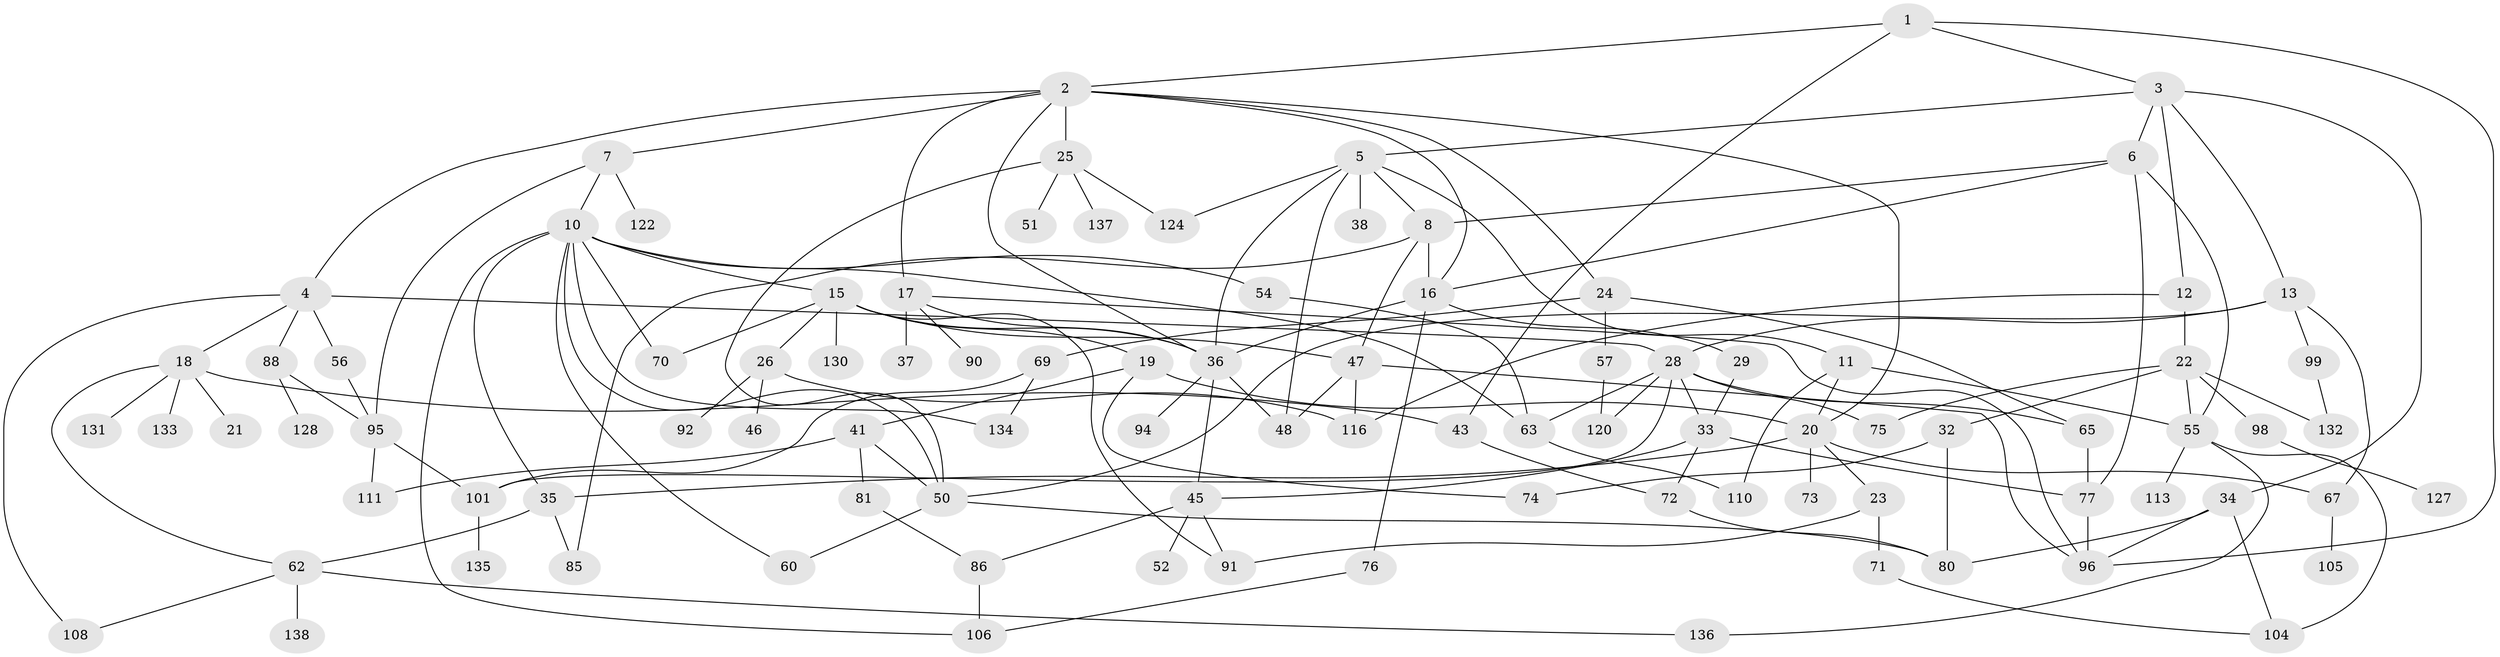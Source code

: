 // Generated by graph-tools (version 1.1) at 2025/51/02/27/25 19:51:37]
// undirected, 96 vertices, 158 edges
graph export_dot {
graph [start="1"]
  node [color=gray90,style=filled];
  1 [super="+42"];
  2 [super="+78"];
  3 [super="+64"];
  4 [super="+31"];
  5 [super="+27"];
  6 [super="+114"];
  7 [super="+97"];
  8 [super="+9"];
  10 [super="+14"];
  11;
  12 [super="+139"];
  13 [super="+49"];
  15 [super="+87"];
  16 [super="+44"];
  17 [super="+39"];
  18 [super="+79"];
  19 [super="+112"];
  20 [super="+140"];
  21;
  22 [super="+30"];
  23;
  24 [super="+40"];
  25 [super="+121"];
  26;
  28 [super="+53"];
  29;
  32;
  33 [super="+59"];
  34;
  35 [super="+68"];
  36 [super="+58"];
  37;
  38;
  41 [super="+84"];
  43 [super="+115"];
  45 [super="+61"];
  46;
  47 [super="+119"];
  48;
  50 [super="+82"];
  51;
  52;
  54 [super="+66"];
  55 [super="+83"];
  56;
  57;
  60;
  62 [super="+125"];
  63;
  65 [super="+100"];
  67 [super="+129"];
  69 [super="+126"];
  70;
  71 [super="+142"];
  72 [super="+107"];
  73;
  74;
  75;
  76;
  77 [super="+89"];
  80 [super="+117"];
  81;
  85;
  86;
  88 [super="+93"];
  90;
  91;
  92;
  94;
  95 [super="+123"];
  96 [super="+109"];
  98 [super="+103"];
  99;
  101 [super="+102"];
  104 [super="+141"];
  105;
  106;
  108;
  110;
  111;
  113;
  116 [super="+118"];
  120;
  122;
  124;
  127;
  128;
  130;
  131;
  132;
  133;
  134;
  135;
  136;
  137;
  138;
  1 -- 2;
  1 -- 3;
  1 -- 43;
  1 -- 96;
  2 -- 4;
  2 -- 7;
  2 -- 17;
  2 -- 20;
  2 -- 24;
  2 -- 25;
  2 -- 36;
  2 -- 16;
  3 -- 5;
  3 -- 6;
  3 -- 12;
  3 -- 13;
  3 -- 34;
  4 -- 18;
  4 -- 28;
  4 -- 56;
  4 -- 88;
  4 -- 108;
  5 -- 11;
  5 -- 48;
  5 -- 36;
  5 -- 8;
  5 -- 124;
  5 -- 38;
  6 -- 8;
  6 -- 55;
  6 -- 16;
  6 -- 77;
  7 -- 10;
  7 -- 122;
  7 -- 95;
  8 -- 16;
  8 -- 47;
  8 -- 85;
  10 -- 70;
  10 -- 35;
  10 -- 134;
  10 -- 106;
  10 -- 15;
  10 -- 50;
  10 -- 54;
  10 -- 60;
  10 -- 63;
  11 -- 55;
  11 -- 110;
  11 -- 20;
  12 -- 22;
  12 -- 116;
  13 -- 67;
  13 -- 99;
  13 -- 28;
  13 -- 50;
  15 -- 19;
  15 -- 26;
  15 -- 70;
  15 -- 130;
  15 -- 91;
  15 -- 47;
  15 -- 36;
  16 -- 29;
  16 -- 36;
  16 -- 76;
  17 -- 37;
  17 -- 90;
  17 -- 36;
  17 -- 96;
  18 -- 21;
  18 -- 133;
  18 -- 43;
  18 -- 131;
  18 -- 62;
  19 -- 41;
  19 -- 20;
  19 -- 74;
  20 -- 23;
  20 -- 73;
  20 -- 35;
  20 -- 67;
  22 -- 32;
  22 -- 98;
  22 -- 75;
  22 -- 132;
  22 -- 55;
  23 -- 71;
  23 -- 91;
  24 -- 57;
  24 -- 65;
  24 -- 69;
  25 -- 51;
  25 -- 50;
  25 -- 124;
  25 -- 137;
  26 -- 46;
  26 -- 92;
  26 -- 116;
  28 -- 33;
  28 -- 75;
  28 -- 120;
  28 -- 65;
  28 -- 63;
  28 -- 101;
  29 -- 33;
  32 -- 74;
  32 -- 80;
  33 -- 45;
  33 -- 77;
  33 -- 72;
  34 -- 80;
  34 -- 96;
  34 -- 104;
  35 -- 62;
  35 -- 85;
  36 -- 48;
  36 -- 45;
  36 -- 94;
  41 -- 81;
  41 -- 111;
  41 -- 50;
  43 -- 72;
  45 -- 52;
  45 -- 91;
  45 -- 86;
  47 -- 116;
  47 -- 48;
  47 -- 96;
  50 -- 80;
  50 -- 60;
  54 -- 63;
  55 -- 104;
  55 -- 113;
  55 -- 136;
  56 -- 95;
  57 -- 120;
  62 -- 136;
  62 -- 108;
  62 -- 138;
  63 -- 110;
  65 -- 77;
  67 -- 105;
  69 -- 101;
  69 -- 134;
  71 -- 104;
  72 -- 80;
  76 -- 106;
  77 -- 96;
  81 -- 86;
  86 -- 106;
  88 -- 128;
  88 -- 95;
  95 -- 111;
  95 -- 101;
  98 -- 127;
  99 -- 132;
  101 -- 135;
}
